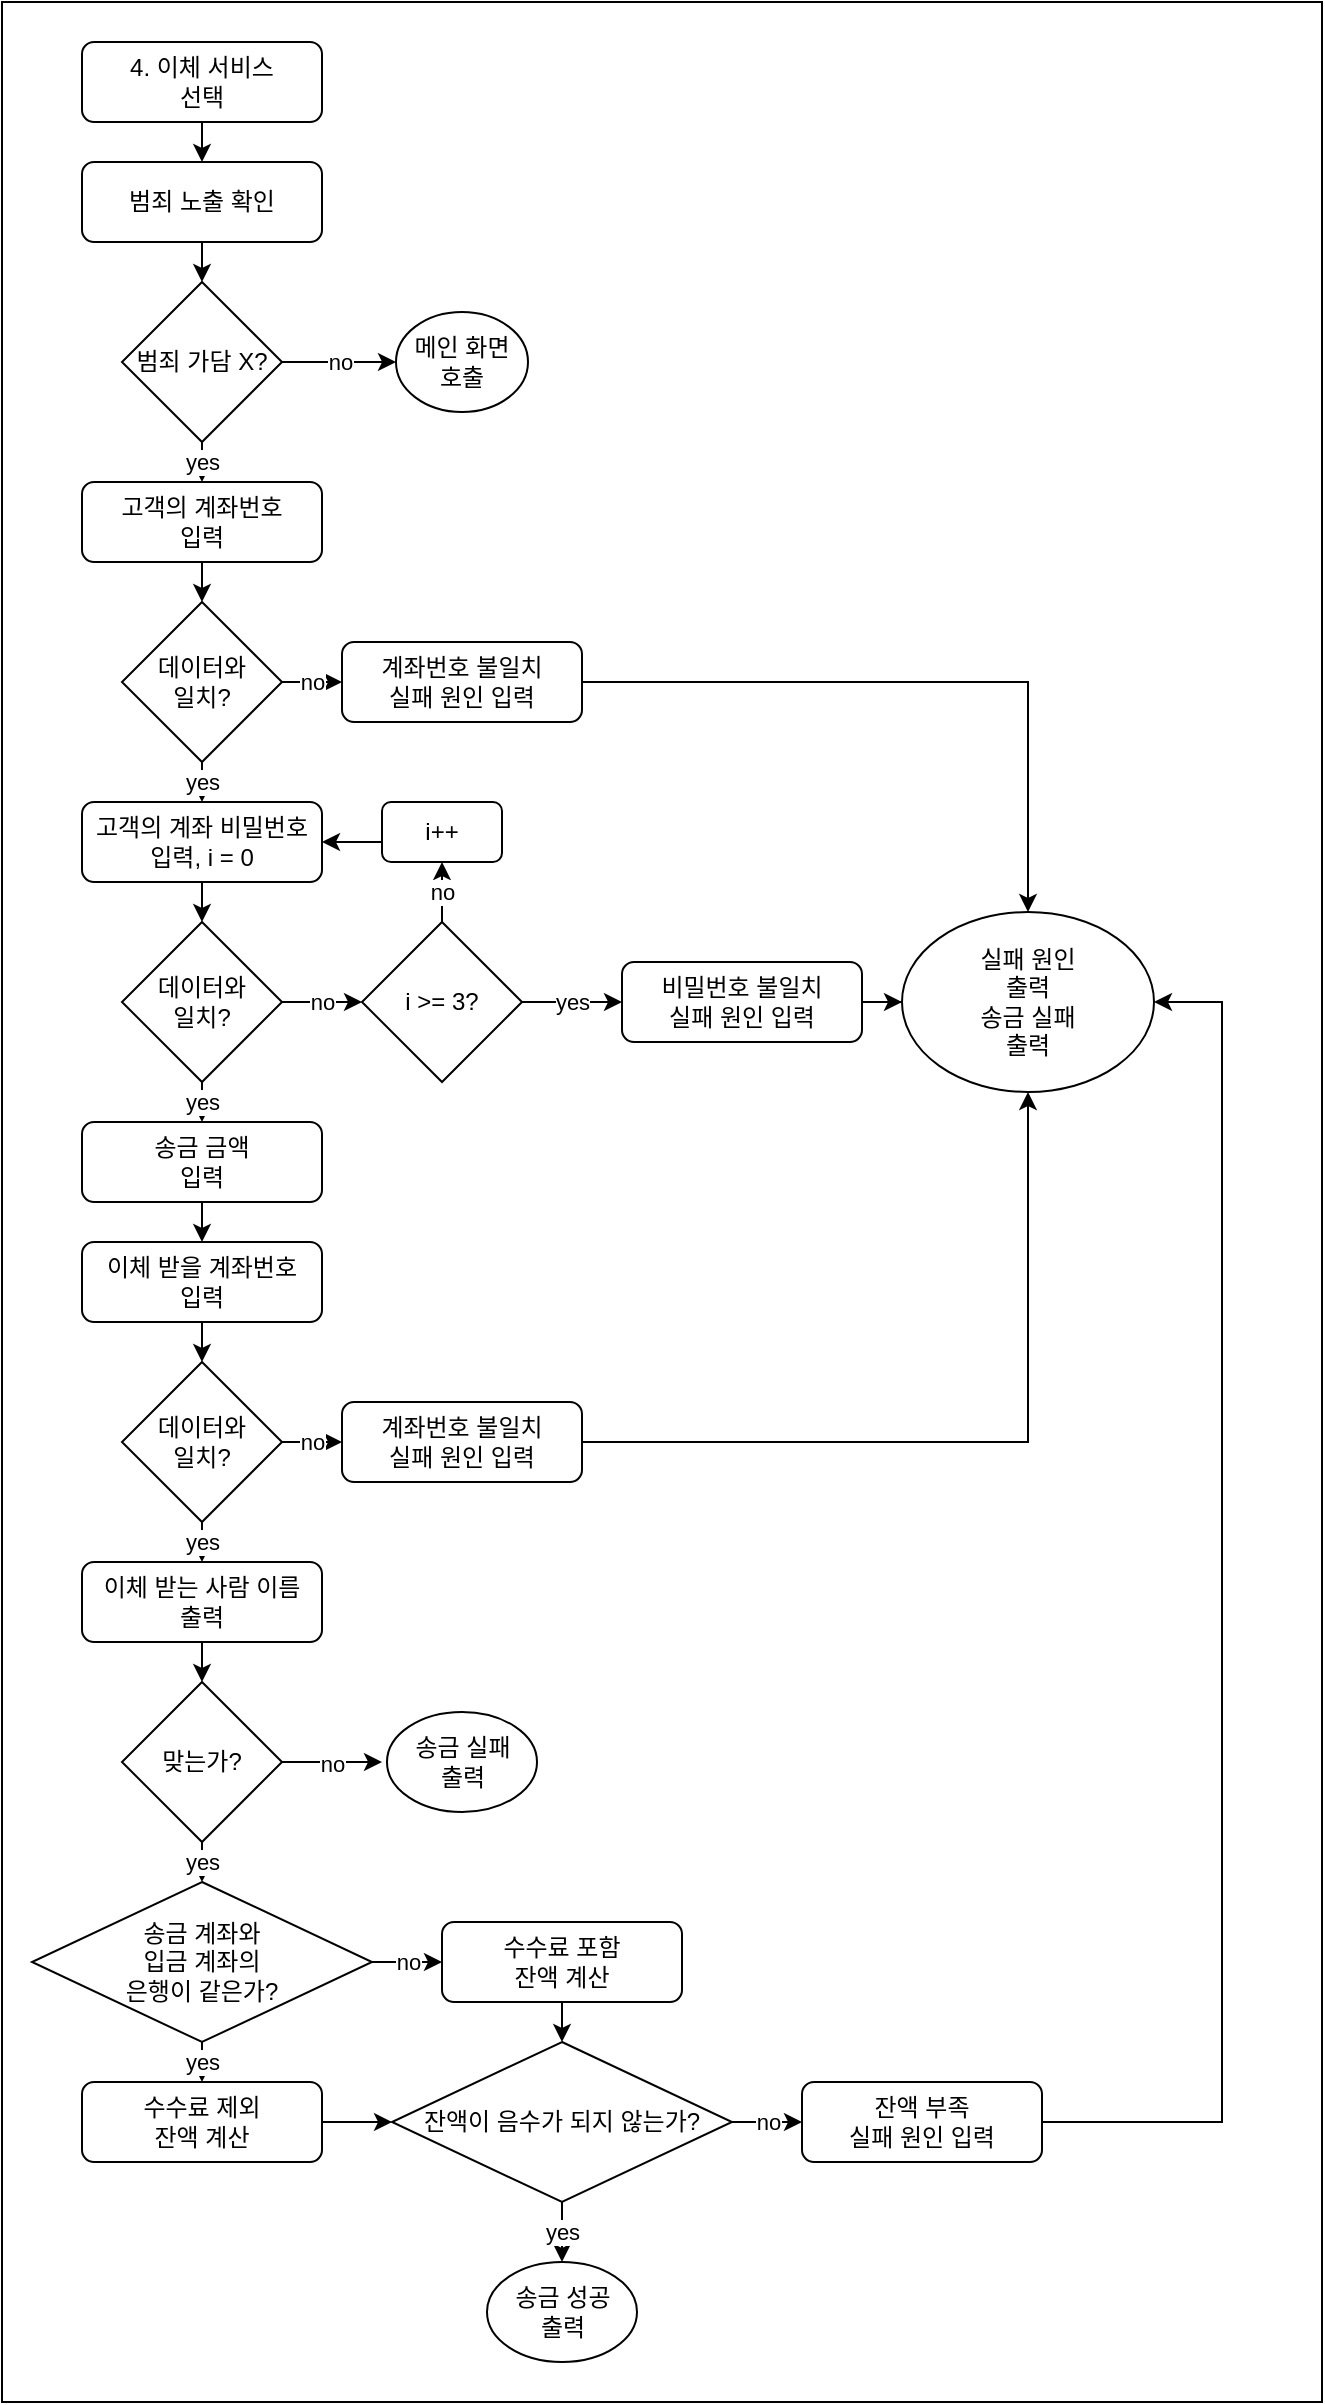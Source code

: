 <mxfile version="21.0.1" type="device"><diagram id="C5RBs43oDa-KdzZeNtuy" name="Page-1"><mxGraphModel dx="1042" dy="786" grid="1" gridSize="10" guides="1" tooltips="1" connect="1" arrows="1" fold="1" page="1" pageScale="1" pageWidth="827" pageHeight="1169" math="0" shadow="0"><root><mxCell id="WIyWlLk6GJQsqaUBKTNV-0"/><mxCell id="WIyWlLk6GJQsqaUBKTNV-1" parent="WIyWlLk6GJQsqaUBKTNV-0"/><mxCell id="ibjM-HpiOkjed53WXKy4-59" value="" style="rounded=0;whiteSpace=wrap;html=1;" parent="WIyWlLk6GJQsqaUBKTNV-1" vertex="1"><mxGeometry width="660" height="1200" as="geometry"/></mxCell><mxCell id="ibjM-HpiOkjed53WXKy4-12" style="edgeStyle=orthogonalEdgeStyle;rounded=0;orthogonalLoop=1;jettySize=auto;html=1;exitX=0.5;exitY=1;exitDx=0;exitDy=0;entryX=0.5;entryY=0;entryDx=0;entryDy=0;" parent="WIyWlLk6GJQsqaUBKTNV-1" source="WIyWlLk6GJQsqaUBKTNV-3" target="ibjM-HpiOkjed53WXKy4-10" edge="1"><mxGeometry relative="1" as="geometry"/></mxCell><mxCell id="WIyWlLk6GJQsqaUBKTNV-3" value="4. 이체 서비스&lt;br&gt;선택" style="rounded=1;whiteSpace=wrap;html=1;fontSize=12;glass=0;strokeWidth=1;shadow=0;" parent="WIyWlLk6GJQsqaUBKTNV-1" vertex="1"><mxGeometry x="40" y="20" width="120" height="40" as="geometry"/></mxCell><mxCell id="ibjM-HpiOkjed53WXKy4-15" style="edgeStyle=orthogonalEdgeStyle;rounded=0;orthogonalLoop=1;jettySize=auto;html=1;exitX=0.5;exitY=1;exitDx=0;exitDy=0;entryX=0.5;entryY=0;entryDx=0;entryDy=0;" parent="WIyWlLk6GJQsqaUBKTNV-1" source="ibjM-HpiOkjed53WXKy4-0" target="ibjM-HpiOkjed53WXKy4-1" edge="1"><mxGeometry relative="1" as="geometry"/></mxCell><mxCell id="ibjM-HpiOkjed53WXKy4-0" value="고객의 계좌번호&lt;br&gt;입력" style="rounded=1;whiteSpace=wrap;html=1;" parent="WIyWlLk6GJQsqaUBKTNV-1" vertex="1"><mxGeometry x="40" y="240" width="120" height="40" as="geometry"/></mxCell><mxCell id="ibjM-HpiOkjed53WXKy4-16" value="yes" style="edgeStyle=orthogonalEdgeStyle;rounded=0;orthogonalLoop=1;jettySize=auto;html=1;exitX=0.5;exitY=1;exitDx=0;exitDy=0;entryX=0.5;entryY=0;entryDx=0;entryDy=0;" parent="WIyWlLk6GJQsqaUBKTNV-1" source="ibjM-HpiOkjed53WXKy4-1" target="ibjM-HpiOkjed53WXKy4-2" edge="1"><mxGeometry relative="1" as="geometry"/></mxCell><mxCell id="ibjM-HpiOkjed53WXKy4-40" value="no" style="edgeStyle=orthogonalEdgeStyle;rounded=0;orthogonalLoop=1;jettySize=auto;html=1;exitX=1;exitY=0.5;exitDx=0;exitDy=0;entryX=0;entryY=0.5;entryDx=0;entryDy=0;" parent="WIyWlLk6GJQsqaUBKTNV-1" source="ibjM-HpiOkjed53WXKy4-1" target="ibjM-HpiOkjed53WXKy4-39" edge="1"><mxGeometry relative="1" as="geometry"/></mxCell><mxCell id="ibjM-HpiOkjed53WXKy4-1" value="데이터와&lt;br&gt;일치?" style="rhombus;whiteSpace=wrap;html=1;" parent="WIyWlLk6GJQsqaUBKTNV-1" vertex="1"><mxGeometry x="60" y="300" width="80" height="80" as="geometry"/></mxCell><mxCell id="ibjM-HpiOkjed53WXKy4-17" style="edgeStyle=orthogonalEdgeStyle;rounded=0;orthogonalLoop=1;jettySize=auto;html=1;exitX=0.5;exitY=1;exitDx=0;exitDy=0;entryX=0.5;entryY=0;entryDx=0;entryDy=0;" parent="WIyWlLk6GJQsqaUBKTNV-1" source="ibjM-HpiOkjed53WXKy4-2" target="ibjM-HpiOkjed53WXKy4-3" edge="1"><mxGeometry relative="1" as="geometry"/></mxCell><mxCell id="ibjM-HpiOkjed53WXKy4-2" value="고객의 계좌 비밀번호&lt;br&gt;입력, i = 0" style="rounded=1;whiteSpace=wrap;html=1;" parent="WIyWlLk6GJQsqaUBKTNV-1" vertex="1"><mxGeometry x="40" y="400" width="120" height="40" as="geometry"/></mxCell><mxCell id="ibjM-HpiOkjed53WXKy4-18" value="yes" style="edgeStyle=orthogonalEdgeStyle;rounded=0;orthogonalLoop=1;jettySize=auto;html=1;exitX=0.5;exitY=1;exitDx=0;exitDy=0;entryX=0.5;entryY=0;entryDx=0;entryDy=0;" parent="WIyWlLk6GJQsqaUBKTNV-1" source="ibjM-HpiOkjed53WXKy4-3" target="ibjM-HpiOkjed53WXKy4-4" edge="1"><mxGeometry relative="1" as="geometry"/></mxCell><mxCell id="IF9FlsJWouG8Gg4OmlCU-3" value="no" style="edgeStyle=orthogonalEdgeStyle;rounded=0;orthogonalLoop=1;jettySize=auto;html=1;exitX=1;exitY=0.5;exitDx=0;exitDy=0;entryX=0;entryY=0.5;entryDx=0;entryDy=0;" edge="1" parent="WIyWlLk6GJQsqaUBKTNV-1" source="ibjM-HpiOkjed53WXKy4-3" target="IF9FlsJWouG8Gg4OmlCU-0"><mxGeometry relative="1" as="geometry"/></mxCell><mxCell id="ibjM-HpiOkjed53WXKy4-3" value="데이터와&lt;br&gt;일치?" style="rhombus;whiteSpace=wrap;html=1;" parent="WIyWlLk6GJQsqaUBKTNV-1" vertex="1"><mxGeometry x="60" y="460" width="80" height="80" as="geometry"/></mxCell><mxCell id="ibjM-HpiOkjed53WXKy4-20" style="edgeStyle=orthogonalEdgeStyle;rounded=0;orthogonalLoop=1;jettySize=auto;html=1;exitX=0.5;exitY=1;exitDx=0;exitDy=0;entryX=0.5;entryY=0;entryDx=0;entryDy=0;" parent="WIyWlLk6GJQsqaUBKTNV-1" source="ibjM-HpiOkjed53WXKy4-4" target="ibjM-HpiOkjed53WXKy4-6" edge="1"><mxGeometry relative="1" as="geometry"/></mxCell><mxCell id="ibjM-HpiOkjed53WXKy4-4" value="송금 금액&lt;br&gt;입력" style="rounded=1;whiteSpace=wrap;html=1;" parent="WIyWlLk6GJQsqaUBKTNV-1" vertex="1"><mxGeometry x="40" y="560" width="120" height="40" as="geometry"/></mxCell><mxCell id="ibjM-HpiOkjed53WXKy4-21" style="edgeStyle=orthogonalEdgeStyle;rounded=0;orthogonalLoop=1;jettySize=auto;html=1;exitX=0.5;exitY=1;exitDx=0;exitDy=0;entryX=0.5;entryY=0;entryDx=0;entryDy=0;" parent="WIyWlLk6GJQsqaUBKTNV-1" source="ibjM-HpiOkjed53WXKy4-6" target="ibjM-HpiOkjed53WXKy4-7" edge="1"><mxGeometry relative="1" as="geometry"/></mxCell><mxCell id="ibjM-HpiOkjed53WXKy4-6" value="이체 받을 계좌번호&lt;br&gt;입력" style="rounded=1;whiteSpace=wrap;html=1;" parent="WIyWlLk6GJQsqaUBKTNV-1" vertex="1"><mxGeometry x="40" y="620" width="120" height="40" as="geometry"/></mxCell><mxCell id="ibjM-HpiOkjed53WXKy4-22" value="yes" style="edgeStyle=orthogonalEdgeStyle;rounded=0;orthogonalLoop=1;jettySize=auto;html=1;exitX=0.5;exitY=1;exitDx=0;exitDy=0;entryX=0.5;entryY=0;entryDx=0;entryDy=0;" parent="WIyWlLk6GJQsqaUBKTNV-1" source="ibjM-HpiOkjed53WXKy4-7" target="ibjM-HpiOkjed53WXKy4-8" edge="1"><mxGeometry relative="1" as="geometry"/></mxCell><mxCell id="ibjM-HpiOkjed53WXKy4-44" value="no" style="edgeStyle=orthogonalEdgeStyle;rounded=0;orthogonalLoop=1;jettySize=auto;html=1;exitX=1;exitY=0.5;exitDx=0;exitDy=0;entryX=0;entryY=0.5;entryDx=0;entryDy=0;" parent="WIyWlLk6GJQsqaUBKTNV-1" source="ibjM-HpiOkjed53WXKy4-7" target="ibjM-HpiOkjed53WXKy4-43" edge="1"><mxGeometry relative="1" as="geometry"/></mxCell><mxCell id="ibjM-HpiOkjed53WXKy4-7" value="데이터와&lt;br&gt;일치?" style="rhombus;whiteSpace=wrap;html=1;" parent="WIyWlLk6GJQsqaUBKTNV-1" vertex="1"><mxGeometry x="60" y="680" width="80" height="80" as="geometry"/></mxCell><mxCell id="ibjM-HpiOkjed53WXKy4-23" style="edgeStyle=orthogonalEdgeStyle;rounded=0;orthogonalLoop=1;jettySize=auto;html=1;exitX=0.5;exitY=1;exitDx=0;exitDy=0;entryX=0.5;entryY=0;entryDx=0;entryDy=0;" parent="WIyWlLk6GJQsqaUBKTNV-1" source="ibjM-HpiOkjed53WXKy4-8" target="ibjM-HpiOkjed53WXKy4-11" edge="1"><mxGeometry relative="1" as="geometry"/></mxCell><mxCell id="ibjM-HpiOkjed53WXKy4-8" value="이체 받는 사람 이름&lt;br&gt;출력" style="rounded=1;whiteSpace=wrap;html=1;" parent="WIyWlLk6GJQsqaUBKTNV-1" vertex="1"><mxGeometry x="40" y="780" width="120" height="40" as="geometry"/></mxCell><mxCell id="ibjM-HpiOkjed53WXKy4-14" value="yes" style="edgeStyle=orthogonalEdgeStyle;rounded=0;orthogonalLoop=1;jettySize=auto;html=1;exitX=0.5;exitY=1;exitDx=0;exitDy=0;entryX=0.5;entryY=0;entryDx=0;entryDy=0;" parent="WIyWlLk6GJQsqaUBKTNV-1" source="ibjM-HpiOkjed53WXKy4-9" target="ibjM-HpiOkjed53WXKy4-0" edge="1"><mxGeometry relative="1" as="geometry"/></mxCell><mxCell id="ibjM-HpiOkjed53WXKy4-38" value="no" style="edgeStyle=orthogonalEdgeStyle;rounded=0;orthogonalLoop=1;jettySize=auto;html=1;exitX=1;exitY=0.5;exitDx=0;exitDy=0;entryX=0;entryY=0.5;entryDx=0;entryDy=0;" parent="WIyWlLk6GJQsqaUBKTNV-1" source="ibjM-HpiOkjed53WXKy4-9" target="ibjM-HpiOkjed53WXKy4-52" edge="1"><mxGeometry relative="1" as="geometry"><mxPoint x="170" y="180" as="targetPoint"/></mxGeometry></mxCell><mxCell id="ibjM-HpiOkjed53WXKy4-9" value="범죄 가담 X?" style="rhombus;whiteSpace=wrap;html=1;" parent="WIyWlLk6GJQsqaUBKTNV-1" vertex="1"><mxGeometry x="60" y="140" width="80" height="80" as="geometry"/></mxCell><mxCell id="ibjM-HpiOkjed53WXKy4-13" style="edgeStyle=orthogonalEdgeStyle;rounded=0;orthogonalLoop=1;jettySize=auto;html=1;exitX=0.5;exitY=1;exitDx=0;exitDy=0;entryX=0.5;entryY=0;entryDx=0;entryDy=0;" parent="WIyWlLk6GJQsqaUBKTNV-1" source="ibjM-HpiOkjed53WXKy4-10" target="ibjM-HpiOkjed53WXKy4-9" edge="1"><mxGeometry relative="1" as="geometry"/></mxCell><mxCell id="ibjM-HpiOkjed53WXKy4-10" value="범죄 노출 확인" style="rounded=1;whiteSpace=wrap;html=1;fontSize=12;glass=0;strokeWidth=1;shadow=0;" parent="WIyWlLk6GJQsqaUBKTNV-1" vertex="1"><mxGeometry x="40" y="80" width="120" height="40" as="geometry"/></mxCell><mxCell id="ibjM-HpiOkjed53WXKy4-26" value="yes" style="edgeStyle=orthogonalEdgeStyle;rounded=0;orthogonalLoop=1;jettySize=auto;html=1;exitX=0.5;exitY=1;exitDx=0;exitDy=0;entryX=0.5;entryY=0;entryDx=0;entryDy=0;" parent="WIyWlLk6GJQsqaUBKTNV-1" source="ibjM-HpiOkjed53WXKy4-11" target="ibjM-HpiOkjed53WXKy4-25" edge="1"><mxGeometry relative="1" as="geometry"/></mxCell><mxCell id="ibjM-HpiOkjed53WXKy4-48" value="no" style="edgeStyle=orthogonalEdgeStyle;rounded=0;orthogonalLoop=1;jettySize=auto;html=1;exitX=1;exitY=0.5;exitDx=0;exitDy=0;" parent="WIyWlLk6GJQsqaUBKTNV-1" source="ibjM-HpiOkjed53WXKy4-11" edge="1"><mxGeometry relative="1" as="geometry"><mxPoint x="190" y="880" as="targetPoint"/></mxGeometry></mxCell><mxCell id="ibjM-HpiOkjed53WXKy4-11" value="맞는가?" style="rhombus;whiteSpace=wrap;html=1;" parent="WIyWlLk6GJQsqaUBKTNV-1" vertex="1"><mxGeometry x="60" y="840" width="80" height="80" as="geometry"/></mxCell><mxCell id="ibjM-HpiOkjed53WXKy4-30" value="yes" style="edgeStyle=orthogonalEdgeStyle;rounded=0;orthogonalLoop=1;jettySize=auto;html=1;exitX=0.5;exitY=1;exitDx=0;exitDy=0;entryX=0.5;entryY=0;entryDx=0;entryDy=0;" parent="WIyWlLk6GJQsqaUBKTNV-1" source="ibjM-HpiOkjed53WXKy4-25" target="ibjM-HpiOkjed53WXKy4-28" edge="1"><mxGeometry relative="1" as="geometry"/></mxCell><mxCell id="ibjM-HpiOkjed53WXKy4-31" value="no" style="edgeStyle=orthogonalEdgeStyle;rounded=0;orthogonalLoop=1;jettySize=auto;html=1;exitX=1;exitY=0.5;exitDx=0;exitDy=0;entryX=0;entryY=0.5;entryDx=0;entryDy=0;" parent="WIyWlLk6GJQsqaUBKTNV-1" source="ibjM-HpiOkjed53WXKy4-25" target="ibjM-HpiOkjed53WXKy4-27" edge="1"><mxGeometry relative="1" as="geometry"/></mxCell><mxCell id="ibjM-HpiOkjed53WXKy4-25" value="송금 계좌와&lt;br&gt;입금 계좌의&lt;br&gt;은행이 같은가?" style="rhombus;whiteSpace=wrap;html=1;" parent="WIyWlLk6GJQsqaUBKTNV-1" vertex="1"><mxGeometry x="15" y="940" width="170" height="80" as="geometry"/></mxCell><mxCell id="ibjM-HpiOkjed53WXKy4-33" style="edgeStyle=orthogonalEdgeStyle;rounded=0;orthogonalLoop=1;jettySize=auto;html=1;exitX=0.5;exitY=1;exitDx=0;exitDy=0;entryX=0.5;entryY=0;entryDx=0;entryDy=0;" parent="WIyWlLk6GJQsqaUBKTNV-1" source="ibjM-HpiOkjed53WXKy4-27" target="ibjM-HpiOkjed53WXKy4-29" edge="1"><mxGeometry relative="1" as="geometry"/></mxCell><mxCell id="ibjM-HpiOkjed53WXKy4-27" value="수수료 포함&lt;br&gt;잔액 계산" style="rounded=1;whiteSpace=wrap;html=1;" parent="WIyWlLk6GJQsqaUBKTNV-1" vertex="1"><mxGeometry x="220" y="960" width="120" height="40" as="geometry"/></mxCell><mxCell id="ibjM-HpiOkjed53WXKy4-32" style="edgeStyle=orthogonalEdgeStyle;rounded=0;orthogonalLoop=1;jettySize=auto;html=1;exitX=1;exitY=0.5;exitDx=0;exitDy=0;entryX=0;entryY=0.5;entryDx=0;entryDy=0;" parent="WIyWlLk6GJQsqaUBKTNV-1" source="ibjM-HpiOkjed53WXKy4-28" target="ibjM-HpiOkjed53WXKy4-29" edge="1"><mxGeometry relative="1" as="geometry"/></mxCell><mxCell id="ibjM-HpiOkjed53WXKy4-28" value="수수료 제외&lt;br&gt;잔액 계산" style="rounded=1;whiteSpace=wrap;html=1;" parent="WIyWlLk6GJQsqaUBKTNV-1" vertex="1"><mxGeometry x="40" y="1040" width="120" height="40" as="geometry"/></mxCell><mxCell id="ibjM-HpiOkjed53WXKy4-50" value="yes" style="edgeStyle=orthogonalEdgeStyle;rounded=0;orthogonalLoop=1;jettySize=auto;html=1;exitX=0.5;exitY=1;exitDx=0;exitDy=0;entryX=0.5;entryY=0;entryDx=0;entryDy=0;" parent="WIyWlLk6GJQsqaUBKTNV-1" source="ibjM-HpiOkjed53WXKy4-29" target="ibjM-HpiOkjed53WXKy4-49" edge="1"><mxGeometry relative="1" as="geometry"/></mxCell><mxCell id="ibjM-HpiOkjed53WXKy4-57" value="no" style="edgeStyle=orthogonalEdgeStyle;rounded=0;orthogonalLoop=1;jettySize=auto;html=1;exitX=1;exitY=0.5;exitDx=0;exitDy=0;entryX=0;entryY=0.5;entryDx=0;entryDy=0;" parent="WIyWlLk6GJQsqaUBKTNV-1" source="ibjM-HpiOkjed53WXKy4-29" target="ibjM-HpiOkjed53WXKy4-56" edge="1"><mxGeometry relative="1" as="geometry"/></mxCell><mxCell id="ibjM-HpiOkjed53WXKy4-29" value="잔액이 음수가 되지 않는가?" style="rhombus;whiteSpace=wrap;html=1;" parent="WIyWlLk6GJQsqaUBKTNV-1" vertex="1"><mxGeometry x="195" y="1020" width="170" height="80" as="geometry"/></mxCell><mxCell id="ibjM-HpiOkjed53WXKy4-53" style="edgeStyle=orthogonalEdgeStyle;rounded=0;orthogonalLoop=1;jettySize=auto;html=1;exitX=1;exitY=0.5;exitDx=0;exitDy=0;entryX=0.5;entryY=0;entryDx=0;entryDy=0;" parent="WIyWlLk6GJQsqaUBKTNV-1" source="ibjM-HpiOkjed53WXKy4-39" target="ibjM-HpiOkjed53WXKy4-51" edge="1"><mxGeometry relative="1" as="geometry"/></mxCell><mxCell id="ibjM-HpiOkjed53WXKy4-39" value="계좌번호 불일치&lt;br&gt;실패 원인 입력" style="rounded=1;whiteSpace=wrap;html=1;" parent="WIyWlLk6GJQsqaUBKTNV-1" vertex="1"><mxGeometry x="170" y="320" width="120" height="40" as="geometry"/></mxCell><mxCell id="ibjM-HpiOkjed53WXKy4-54" style="edgeStyle=orthogonalEdgeStyle;rounded=0;orthogonalLoop=1;jettySize=auto;html=1;exitX=1;exitY=0.5;exitDx=0;exitDy=0;" parent="WIyWlLk6GJQsqaUBKTNV-1" source="ibjM-HpiOkjed53WXKy4-41" target="ibjM-HpiOkjed53WXKy4-51" edge="1"><mxGeometry relative="1" as="geometry"/></mxCell><mxCell id="ibjM-HpiOkjed53WXKy4-41" value="비밀번호 불일치&lt;br&gt;실패 원인 입력" style="rounded=1;whiteSpace=wrap;html=1;" parent="WIyWlLk6GJQsqaUBKTNV-1" vertex="1"><mxGeometry x="310" y="480" width="120" height="40" as="geometry"/></mxCell><mxCell id="ibjM-HpiOkjed53WXKy4-55" style="edgeStyle=orthogonalEdgeStyle;rounded=0;orthogonalLoop=1;jettySize=auto;html=1;exitX=1;exitY=0.5;exitDx=0;exitDy=0;entryX=0.5;entryY=1;entryDx=0;entryDy=0;" parent="WIyWlLk6GJQsqaUBKTNV-1" source="ibjM-HpiOkjed53WXKy4-43" target="ibjM-HpiOkjed53WXKy4-51" edge="1"><mxGeometry relative="1" as="geometry"/></mxCell><mxCell id="ibjM-HpiOkjed53WXKy4-43" value="계좌번호 불일치&lt;br&gt;실패 원인 입력" style="rounded=1;whiteSpace=wrap;html=1;" parent="WIyWlLk6GJQsqaUBKTNV-1" vertex="1"><mxGeometry x="170" y="700" width="120" height="40" as="geometry"/></mxCell><mxCell id="ibjM-HpiOkjed53WXKy4-47" value="송금 실패&lt;br&gt;출력" style="ellipse;whiteSpace=wrap;html=1;" parent="WIyWlLk6GJQsqaUBKTNV-1" vertex="1"><mxGeometry x="192.5" y="855" width="75" height="50" as="geometry"/></mxCell><mxCell id="ibjM-HpiOkjed53WXKy4-49" value="송금 성공&lt;br&gt;출력" style="ellipse;whiteSpace=wrap;html=1;" parent="WIyWlLk6GJQsqaUBKTNV-1" vertex="1"><mxGeometry x="242.5" y="1130" width="75" height="50" as="geometry"/></mxCell><mxCell id="ibjM-HpiOkjed53WXKy4-51" value="실패 원인&lt;br&gt;출력&lt;br&gt;송금 실패&lt;br&gt;출력" style="ellipse;whiteSpace=wrap;html=1;" parent="WIyWlLk6GJQsqaUBKTNV-1" vertex="1"><mxGeometry x="450" y="455" width="126" height="90" as="geometry"/></mxCell><mxCell id="ibjM-HpiOkjed53WXKy4-52" value="메인 화면&lt;br&gt;호출" style="ellipse;whiteSpace=wrap;html=1;" parent="WIyWlLk6GJQsqaUBKTNV-1" vertex="1"><mxGeometry x="197" y="155" width="66" height="50" as="geometry"/></mxCell><mxCell id="ibjM-HpiOkjed53WXKy4-58" style="edgeStyle=orthogonalEdgeStyle;rounded=0;orthogonalLoop=1;jettySize=auto;html=1;exitX=1;exitY=0.5;exitDx=0;exitDy=0;entryX=1;entryY=0.5;entryDx=0;entryDy=0;" parent="WIyWlLk6GJQsqaUBKTNV-1" source="ibjM-HpiOkjed53WXKy4-56" target="ibjM-HpiOkjed53WXKy4-51" edge="1"><mxGeometry relative="1" as="geometry"><Array as="points"><mxPoint x="610" y="1060"/><mxPoint x="610" y="500"/></Array></mxGeometry></mxCell><mxCell id="ibjM-HpiOkjed53WXKy4-56" value="잔액 부족&lt;br&gt;실패 원인 입력" style="rounded=1;whiteSpace=wrap;html=1;" parent="WIyWlLk6GJQsqaUBKTNV-1" vertex="1"><mxGeometry x="400" y="1040" width="120" height="40" as="geometry"/></mxCell><mxCell id="IF9FlsJWouG8Gg4OmlCU-2" value="yes" style="edgeStyle=orthogonalEdgeStyle;rounded=0;orthogonalLoop=1;jettySize=auto;html=1;exitX=1;exitY=0.5;exitDx=0;exitDy=0;entryX=0;entryY=0.5;entryDx=0;entryDy=0;" edge="1" parent="WIyWlLk6GJQsqaUBKTNV-1" source="IF9FlsJWouG8Gg4OmlCU-0" target="ibjM-HpiOkjed53WXKy4-41"><mxGeometry relative="1" as="geometry"/></mxCell><mxCell id="IF9FlsJWouG8Gg4OmlCU-5" value="no" style="edgeStyle=orthogonalEdgeStyle;rounded=0;orthogonalLoop=1;jettySize=auto;html=1;exitX=0.5;exitY=0;exitDx=0;exitDy=0;entryX=0.5;entryY=1;entryDx=0;entryDy=0;" edge="1" parent="WIyWlLk6GJQsqaUBKTNV-1" source="IF9FlsJWouG8Gg4OmlCU-0" target="IF9FlsJWouG8Gg4OmlCU-4"><mxGeometry relative="1" as="geometry"/></mxCell><mxCell id="IF9FlsJWouG8Gg4OmlCU-0" value="i &amp;gt;= 3?" style="rhombus;whiteSpace=wrap;html=1;" vertex="1" parent="WIyWlLk6GJQsqaUBKTNV-1"><mxGeometry x="180" y="460" width="80" height="80" as="geometry"/></mxCell><mxCell id="IF9FlsJWouG8Gg4OmlCU-6" style="edgeStyle=orthogonalEdgeStyle;rounded=0;orthogonalLoop=1;jettySize=auto;html=1;exitX=0;exitY=0.5;exitDx=0;exitDy=0;entryX=1;entryY=0.5;entryDx=0;entryDy=0;" edge="1" parent="WIyWlLk6GJQsqaUBKTNV-1" source="IF9FlsJWouG8Gg4OmlCU-4" target="ibjM-HpiOkjed53WXKy4-2"><mxGeometry relative="1" as="geometry"><Array as="points"><mxPoint x="190" y="420"/></Array></mxGeometry></mxCell><mxCell id="IF9FlsJWouG8Gg4OmlCU-4" value="i++" style="rounded=1;whiteSpace=wrap;html=1;" vertex="1" parent="WIyWlLk6GJQsqaUBKTNV-1"><mxGeometry x="190" y="400" width="60" height="30" as="geometry"/></mxCell></root></mxGraphModel></diagram></mxfile>